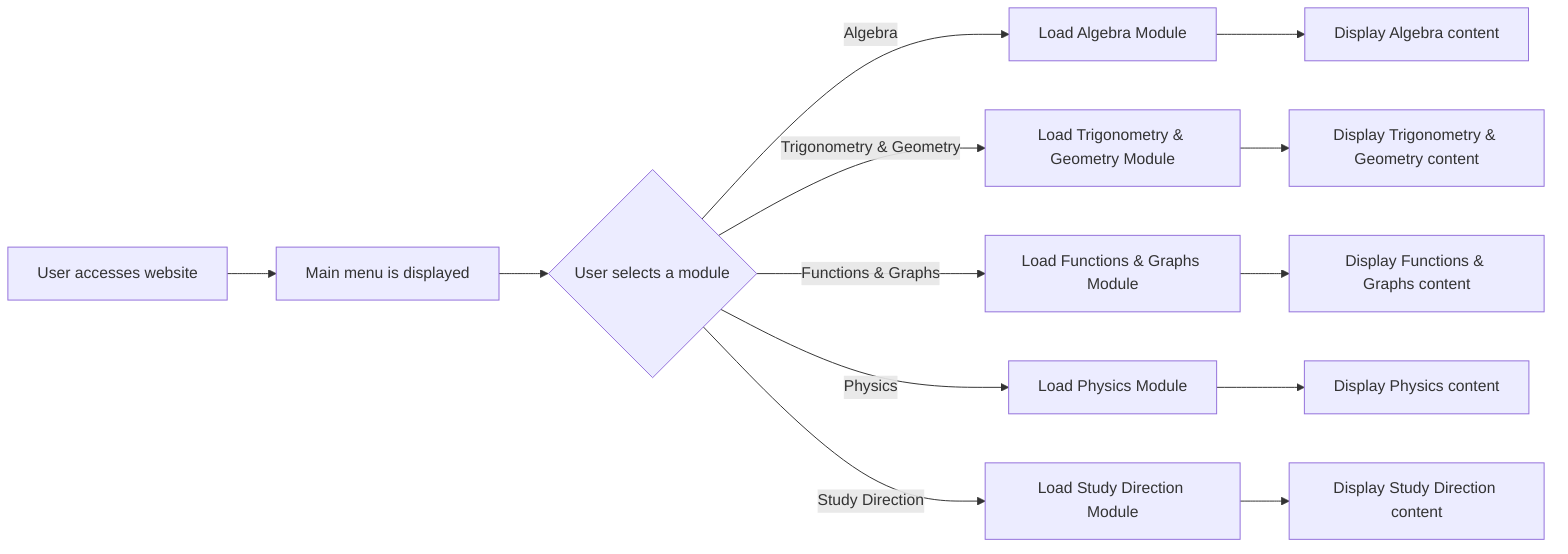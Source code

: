 flowchart LR
    A[User accesses website] --> B[Main menu is displayed]
    B --> C{User selects a module}
    C -->|Algebra| D[Load Algebra Module]
    C -->|Trigonometry & Geometry| E[Load Trigonometry & Geometry Module]
    C -->|Functions & Graphs| F[Load Functions & Graphs Module]
    C -->|Physics| G[Load Physics Module]
    C -->|Study Direction| H[Load Study Direction Module]
    D --> I[Display Algebra content]
    E --> J[Display Trigonometry & Geometry content]
    F --> K[Display Functions & Graphs content]
    G --> L[Display Physics content]
    H --> M[Display Study Direction content]